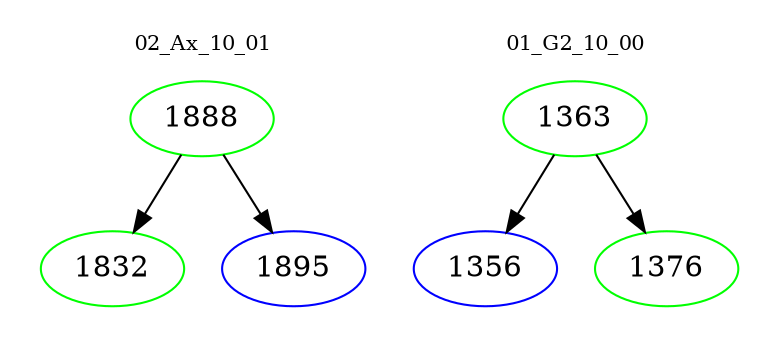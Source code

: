 digraph{
subgraph cluster_0 {
color = white
label = "02_Ax_10_01";
fontsize=10;
T0_1888 [label="1888", color="green"]
T0_1888 -> T0_1832 [color="black"]
T0_1832 [label="1832", color="green"]
T0_1888 -> T0_1895 [color="black"]
T0_1895 [label="1895", color="blue"]
}
subgraph cluster_1 {
color = white
label = "01_G2_10_00";
fontsize=10;
T1_1363 [label="1363", color="green"]
T1_1363 -> T1_1356 [color="black"]
T1_1356 [label="1356", color="blue"]
T1_1363 -> T1_1376 [color="black"]
T1_1376 [label="1376", color="green"]
}
}

